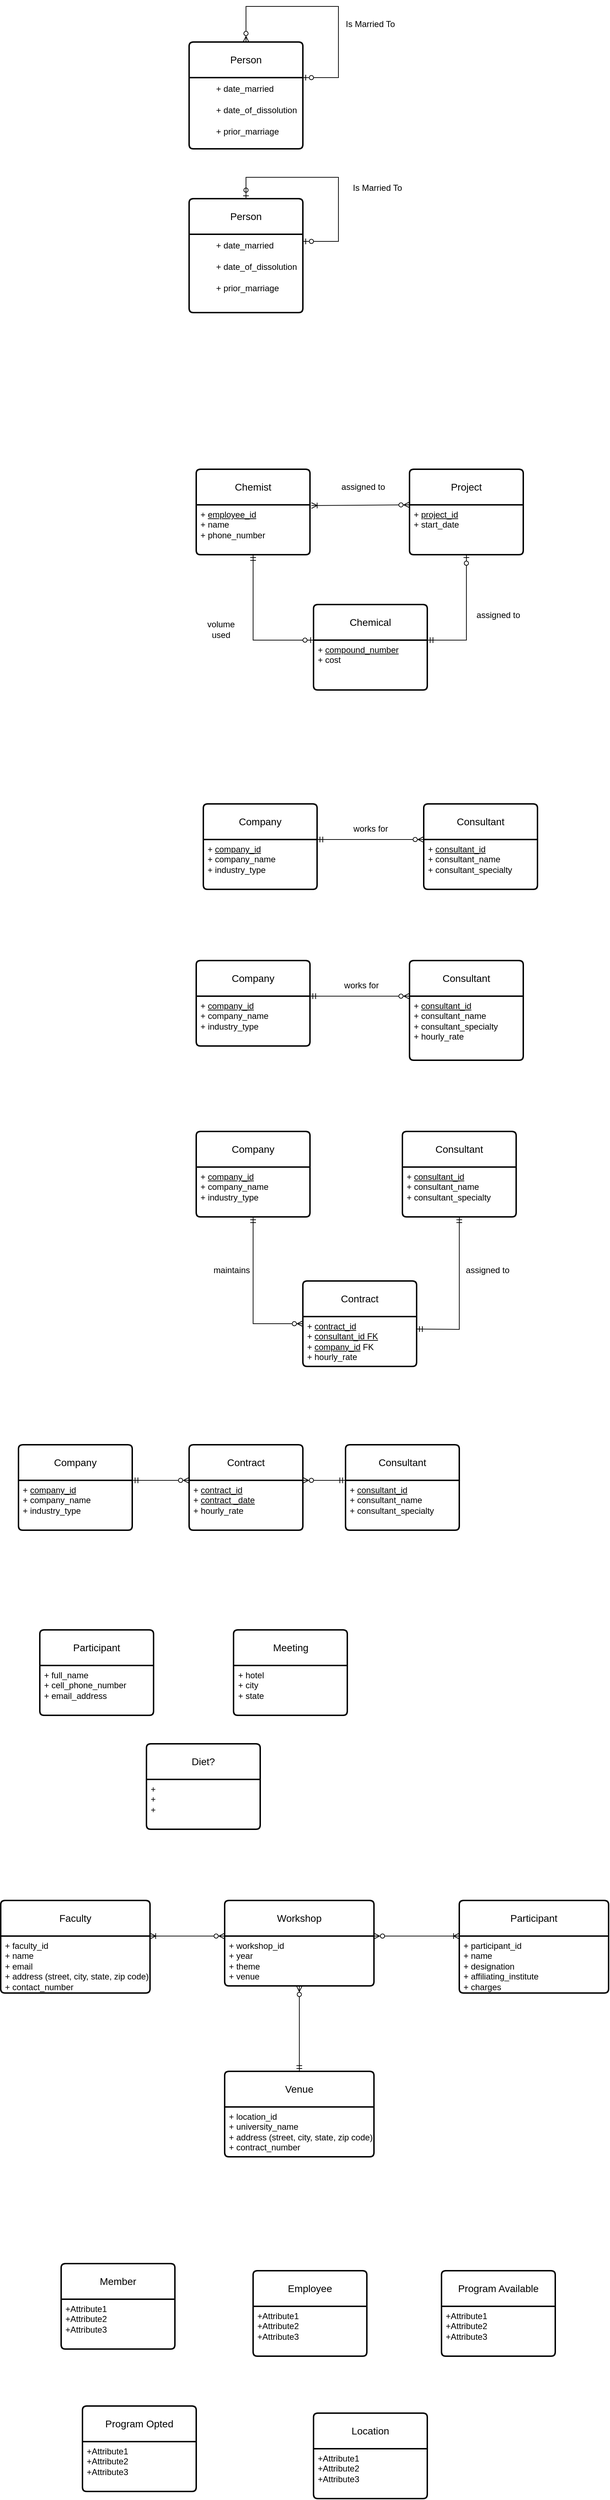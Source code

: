 <mxfile version="21.1.7" type="github">
  <diagram id="R2lEEEUBdFMjLlhIrx00" name="Page-1">
    <mxGraphModel dx="844" dy="796" grid="1" gridSize="10" guides="1" tooltips="1" connect="1" arrows="1" fold="1" page="1" pageScale="1" pageWidth="850" pageHeight="1100" math="0" shadow="0" extFonts="Permanent Marker^https://fonts.googleapis.com/css?family=Permanent+Marker">
      <root>
        <mxCell id="0" />
        <mxCell id="1" parent="0" />
        <mxCell id="Pq10RqFiLjkxQs9V1JVE-1" value="&lt;div&gt;Person&lt;/div&gt;" style="swimlane;childLayout=stackLayout;horizontal=1;startSize=50;horizontalStack=0;rounded=1;fontSize=14;fontStyle=0;strokeWidth=2;resizeParent=0;resizeLast=1;shadow=0;dashed=0;align=center;arcSize=4;whiteSpace=wrap;html=1;" vertex="1" parent="1">
          <mxGeometry x="310" y="90" width="160" height="150" as="geometry" />
        </mxCell>
        <mxCell id="Pq10RqFiLjkxQs9V1JVE-32" value="" style="shape=table;startSize=0;container=1;collapsible=1;childLayout=tableLayout;fixedRows=1;rowLines=0;fontStyle=0;align=center;resizeLast=1;strokeColor=none;fillColor=none;collapsible=0;whiteSpace=wrap;html=1;" vertex="1" parent="Pq10RqFiLjkxQs9V1JVE-1">
          <mxGeometry y="50" width="160" height="100" as="geometry" />
        </mxCell>
        <mxCell id="Pq10RqFiLjkxQs9V1JVE-33" value="" style="shape=tableRow;horizontal=0;startSize=0;swimlaneHead=0;swimlaneBody=0;fillColor=none;collapsible=0;dropTarget=0;points=[[0,0.5],[1,0.5]];portConstraint=eastwest;top=0;left=0;right=0;bottom=0;" vertex="1" parent="Pq10RqFiLjkxQs9V1JVE-32">
          <mxGeometry width="160" height="30" as="geometry" />
        </mxCell>
        <mxCell id="Pq10RqFiLjkxQs9V1JVE-34" value="" style="shape=partialRectangle;connectable=0;fillColor=none;top=0;left=0;bottom=0;right=0;editable=1;overflow=hidden;" vertex="1" parent="Pq10RqFiLjkxQs9V1JVE-33">
          <mxGeometry width="30" height="30" as="geometry">
            <mxRectangle width="30" height="30" as="alternateBounds" />
          </mxGeometry>
        </mxCell>
        <mxCell id="Pq10RqFiLjkxQs9V1JVE-35" value="+ date_married" style="shape=partialRectangle;connectable=0;fillColor=none;top=0;left=0;bottom=0;right=0;align=left;spacingLeft=6;overflow=hidden;" vertex="1" parent="Pq10RqFiLjkxQs9V1JVE-33">
          <mxGeometry x="30" width="130" height="30" as="geometry">
            <mxRectangle width="130" height="30" as="alternateBounds" />
          </mxGeometry>
        </mxCell>
        <mxCell id="Pq10RqFiLjkxQs9V1JVE-37" value="" style="shape=tableRow;horizontal=0;startSize=0;swimlaneHead=0;swimlaneBody=0;fillColor=none;collapsible=0;dropTarget=0;points=[[0,0.5],[1,0.5]];portConstraint=eastwest;top=0;left=0;right=0;bottom=0;" vertex="1" parent="Pq10RqFiLjkxQs9V1JVE-32">
          <mxGeometry y="30" width="160" height="30" as="geometry" />
        </mxCell>
        <mxCell id="Pq10RqFiLjkxQs9V1JVE-38" value="" style="shape=partialRectangle;connectable=0;fillColor=none;top=0;left=0;bottom=0;right=0;editable=1;overflow=hidden;" vertex="1" parent="Pq10RqFiLjkxQs9V1JVE-37">
          <mxGeometry width="30" height="30" as="geometry">
            <mxRectangle width="30" height="30" as="alternateBounds" />
          </mxGeometry>
        </mxCell>
        <mxCell id="Pq10RqFiLjkxQs9V1JVE-39" value="+ date_of_dissolution" style="shape=partialRectangle;connectable=0;fillColor=none;top=0;left=0;bottom=0;right=0;align=left;spacingLeft=6;overflow=hidden;" vertex="1" parent="Pq10RqFiLjkxQs9V1JVE-37">
          <mxGeometry x="30" width="130" height="30" as="geometry">
            <mxRectangle width="130" height="30" as="alternateBounds" />
          </mxGeometry>
        </mxCell>
        <mxCell id="Pq10RqFiLjkxQs9V1JVE-56" value="" style="shape=tableRow;horizontal=0;startSize=0;swimlaneHead=0;swimlaneBody=0;fillColor=none;collapsible=0;dropTarget=0;points=[[0,0.5],[1,0.5]];portConstraint=eastwest;top=0;left=0;right=0;bottom=0;" vertex="1" parent="Pq10RqFiLjkxQs9V1JVE-32">
          <mxGeometry y="60" width="160" height="30" as="geometry" />
        </mxCell>
        <mxCell id="Pq10RqFiLjkxQs9V1JVE-57" value="" style="shape=partialRectangle;connectable=0;fillColor=none;top=0;left=0;bottom=0;right=0;editable=1;overflow=hidden;" vertex="1" parent="Pq10RqFiLjkxQs9V1JVE-56">
          <mxGeometry width="30" height="30" as="geometry">
            <mxRectangle width="30" height="30" as="alternateBounds" />
          </mxGeometry>
        </mxCell>
        <mxCell id="Pq10RqFiLjkxQs9V1JVE-58" value="+ prior_marriage" style="shape=partialRectangle;connectable=0;fillColor=none;top=0;left=0;bottom=0;right=0;align=left;spacingLeft=6;overflow=hidden;" vertex="1" parent="Pq10RqFiLjkxQs9V1JVE-56">
          <mxGeometry x="30" width="130" height="30" as="geometry">
            <mxRectangle width="130" height="30" as="alternateBounds" />
          </mxGeometry>
        </mxCell>
        <mxCell id="Pq10RqFiLjkxQs9V1JVE-6" value="Is Married To" style="text;html=1;strokeColor=none;fillColor=none;align=center;verticalAlign=middle;whiteSpace=wrap;rounded=0;" vertex="1" parent="1">
          <mxGeometry x="520" y="50" width="90" height="30" as="geometry" />
        </mxCell>
        <mxCell id="Pq10RqFiLjkxQs9V1JVE-15" value="" style="fontSize=12;html=1;endArrow=ERzeroToMany;startArrow=ERzeroToOne;rounded=0;entryX=0.5;entryY=0;entryDx=0;entryDy=0;" edge="1" parent="1" target="Pq10RqFiLjkxQs9V1JVE-1">
          <mxGeometry width="100" height="100" relative="1" as="geometry">
            <mxPoint x="470" y="140" as="sourcePoint" />
            <mxPoint x="570" y="40" as="targetPoint" />
            <Array as="points">
              <mxPoint x="520" y="140" />
              <mxPoint x="520" y="40" />
              <mxPoint x="390" y="40" />
            </Array>
          </mxGeometry>
        </mxCell>
        <mxCell id="Pq10RqFiLjkxQs9V1JVE-23" value="Is Married To" style="text;html=1;strokeColor=none;fillColor=none;align=center;verticalAlign=middle;whiteSpace=wrap;rounded=0;" vertex="1" parent="1">
          <mxGeometry x="530" y="280" width="90" height="30" as="geometry" />
        </mxCell>
        <mxCell id="Pq10RqFiLjkxQs9V1JVE-40" value="&lt;div&gt;Person&lt;/div&gt;" style="swimlane;childLayout=stackLayout;horizontal=1;startSize=50;horizontalStack=0;rounded=1;fontSize=14;fontStyle=0;strokeWidth=2;resizeParent=0;resizeLast=1;shadow=0;dashed=0;align=center;arcSize=4;whiteSpace=wrap;html=1;" vertex="1" parent="1">
          <mxGeometry x="310" y="310" width="160" height="160" as="geometry" />
        </mxCell>
        <mxCell id="Pq10RqFiLjkxQs9V1JVE-41" value="" style="shape=table;startSize=0;container=1;collapsible=1;childLayout=tableLayout;fixedRows=1;rowLines=0;fontStyle=0;align=center;resizeLast=1;strokeColor=none;fillColor=none;collapsible=0;whiteSpace=wrap;html=1;" vertex="1" parent="Pq10RqFiLjkxQs9V1JVE-40">
          <mxGeometry y="50" width="160" height="110" as="geometry" />
        </mxCell>
        <mxCell id="Pq10RqFiLjkxQs9V1JVE-42" value="" style="shape=tableRow;horizontal=0;startSize=0;swimlaneHead=0;swimlaneBody=0;fillColor=none;collapsible=0;dropTarget=0;points=[[0,0.5],[1,0.5]];portConstraint=eastwest;top=0;left=0;right=0;bottom=0;" vertex="1" parent="Pq10RqFiLjkxQs9V1JVE-41">
          <mxGeometry width="160" height="30" as="geometry" />
        </mxCell>
        <mxCell id="Pq10RqFiLjkxQs9V1JVE-43" value="" style="shape=partialRectangle;connectable=0;fillColor=none;top=0;left=0;bottom=0;right=0;editable=1;overflow=hidden;" vertex="1" parent="Pq10RqFiLjkxQs9V1JVE-42">
          <mxGeometry width="30" height="30" as="geometry">
            <mxRectangle width="30" height="30" as="alternateBounds" />
          </mxGeometry>
        </mxCell>
        <mxCell id="Pq10RqFiLjkxQs9V1JVE-44" value="+ date_married" style="shape=partialRectangle;connectable=0;fillColor=none;top=0;left=0;bottom=0;right=0;align=left;spacingLeft=6;overflow=hidden;" vertex="1" parent="Pq10RqFiLjkxQs9V1JVE-42">
          <mxGeometry x="30" width="130" height="30" as="geometry">
            <mxRectangle width="130" height="30" as="alternateBounds" />
          </mxGeometry>
        </mxCell>
        <mxCell id="Pq10RqFiLjkxQs9V1JVE-45" value="" style="shape=tableRow;horizontal=0;startSize=0;swimlaneHead=0;swimlaneBody=0;fillColor=none;collapsible=0;dropTarget=0;points=[[0,0.5],[1,0.5]];portConstraint=eastwest;top=0;left=0;right=0;bottom=0;" vertex="1" parent="Pq10RqFiLjkxQs9V1JVE-41">
          <mxGeometry y="30" width="160" height="30" as="geometry" />
        </mxCell>
        <mxCell id="Pq10RqFiLjkxQs9V1JVE-46" value="" style="shape=partialRectangle;connectable=0;fillColor=none;top=0;left=0;bottom=0;right=0;editable=1;overflow=hidden;" vertex="1" parent="Pq10RqFiLjkxQs9V1JVE-45">
          <mxGeometry width="30" height="30" as="geometry">
            <mxRectangle width="30" height="30" as="alternateBounds" />
          </mxGeometry>
        </mxCell>
        <mxCell id="Pq10RqFiLjkxQs9V1JVE-47" value="+ date_of_dissolution" style="shape=partialRectangle;connectable=0;fillColor=none;top=0;left=0;bottom=0;right=0;align=left;spacingLeft=6;overflow=hidden;" vertex="1" parent="Pq10RqFiLjkxQs9V1JVE-45">
          <mxGeometry x="30" width="130" height="30" as="geometry">
            <mxRectangle width="130" height="30" as="alternateBounds" />
          </mxGeometry>
        </mxCell>
        <mxCell id="Pq10RqFiLjkxQs9V1JVE-52" value="" style="shape=tableRow;horizontal=0;startSize=0;swimlaneHead=0;swimlaneBody=0;fillColor=none;collapsible=0;dropTarget=0;points=[[0,0.5],[1,0.5]];portConstraint=eastwest;top=0;left=0;right=0;bottom=0;" vertex="1" parent="Pq10RqFiLjkxQs9V1JVE-41">
          <mxGeometry y="60" width="160" height="30" as="geometry" />
        </mxCell>
        <mxCell id="Pq10RqFiLjkxQs9V1JVE-53" value="" style="shape=partialRectangle;connectable=0;fillColor=none;top=0;left=0;bottom=0;right=0;editable=1;overflow=hidden;" vertex="1" parent="Pq10RqFiLjkxQs9V1JVE-52">
          <mxGeometry width="30" height="30" as="geometry">
            <mxRectangle width="30" height="30" as="alternateBounds" />
          </mxGeometry>
        </mxCell>
        <mxCell id="Pq10RqFiLjkxQs9V1JVE-54" value="+ prior_marriage" style="shape=partialRectangle;connectable=0;fillColor=none;top=0;left=0;bottom=0;right=0;align=left;spacingLeft=6;overflow=hidden;" vertex="1" parent="Pq10RqFiLjkxQs9V1JVE-52">
          <mxGeometry x="30" width="130" height="30" as="geometry">
            <mxRectangle width="130" height="30" as="alternateBounds" />
          </mxGeometry>
        </mxCell>
        <mxCell id="Pq10RqFiLjkxQs9V1JVE-48" value="" style="fontSize=12;html=1;endArrow=ERzeroToOne;endFill=1;rounded=0;entryX=0.5;entryY=0;entryDx=0;entryDy=0;" edge="1" parent="1" target="Pq10RqFiLjkxQs9V1JVE-40">
          <mxGeometry width="100" height="100" relative="1" as="geometry">
            <mxPoint x="470" y="370" as="sourcePoint" />
            <mxPoint x="570" y="270" as="targetPoint" />
            <Array as="points">
              <mxPoint x="520" y="370" />
              <mxPoint x="520" y="280" />
              <mxPoint x="390" y="280" />
            </Array>
          </mxGeometry>
        </mxCell>
        <mxCell id="Pq10RqFiLjkxQs9V1JVE-49" value="" style="fontSize=12;html=1;endArrow=ERzeroToOne;endFill=1;rounded=0;exitX=0.5;exitY=0;exitDx=0;exitDy=0;" edge="1" parent="1" source="Pq10RqFiLjkxQs9V1JVE-40">
          <mxGeometry width="100" height="100" relative="1" as="geometry">
            <mxPoint x="510" y="450" as="sourcePoint" />
            <mxPoint x="470" y="370" as="targetPoint" />
            <Array as="points">
              <mxPoint x="390" y="280" />
              <mxPoint x="520" y="280" />
              <mxPoint x="520" y="370" />
            </Array>
          </mxGeometry>
        </mxCell>
        <mxCell id="Pq10RqFiLjkxQs9V1JVE-59" value="Chemist" style="swimlane;childLayout=stackLayout;horizontal=1;startSize=50;horizontalStack=0;rounded=1;fontSize=14;fontStyle=0;strokeWidth=2;resizeParent=0;resizeLast=1;shadow=0;dashed=0;align=center;arcSize=4;whiteSpace=wrap;html=1;" vertex="1" parent="1">
          <mxGeometry x="320" y="690" width="160" height="120" as="geometry" />
        </mxCell>
        <mxCell id="Pq10RqFiLjkxQs9V1JVE-60" value="+ &lt;u&gt;employee_id&lt;/u&gt;&lt;br&gt;+ name&lt;br&gt;+ phone_number" style="align=left;strokeColor=none;fillColor=none;spacingLeft=4;fontSize=12;verticalAlign=top;resizable=0;rotatable=0;part=1;html=1;" vertex="1" parent="Pq10RqFiLjkxQs9V1JVE-59">
          <mxGeometry y="50" width="160" height="70" as="geometry" />
        </mxCell>
        <mxCell id="Pq10RqFiLjkxQs9V1JVE-61" value="Project" style="swimlane;childLayout=stackLayout;horizontal=1;startSize=50;horizontalStack=0;rounded=1;fontSize=14;fontStyle=0;strokeWidth=2;resizeParent=0;resizeLast=1;shadow=0;dashed=0;align=center;arcSize=4;whiteSpace=wrap;html=1;" vertex="1" parent="1">
          <mxGeometry x="620" y="690" width="160" height="120" as="geometry" />
        </mxCell>
        <mxCell id="Pq10RqFiLjkxQs9V1JVE-62" value="+ &lt;u&gt;project_id&lt;/u&gt;&lt;br&gt;+ start_date" style="align=left;strokeColor=none;fillColor=none;spacingLeft=4;fontSize=12;verticalAlign=top;resizable=0;rotatable=0;part=1;html=1;" vertex="1" parent="Pq10RqFiLjkxQs9V1JVE-61">
          <mxGeometry y="50" width="160" height="70" as="geometry" />
        </mxCell>
        <mxCell id="Pq10RqFiLjkxQs9V1JVE-63" value="Chemical" style="swimlane;childLayout=stackLayout;horizontal=1;startSize=50;horizontalStack=0;rounded=1;fontSize=14;fontStyle=0;strokeWidth=2;resizeParent=0;resizeLast=1;shadow=0;dashed=0;align=center;arcSize=4;whiteSpace=wrap;html=1;" vertex="1" parent="1">
          <mxGeometry x="485" y="880" width="160" height="120" as="geometry" />
        </mxCell>
        <mxCell id="Pq10RqFiLjkxQs9V1JVE-64" value="+ &lt;u&gt;compound_number&lt;/u&gt;&lt;br&gt;+ cost" style="align=left;strokeColor=none;fillColor=none;spacingLeft=4;fontSize=12;verticalAlign=top;resizable=0;rotatable=0;part=1;html=1;" vertex="1" parent="Pq10RqFiLjkxQs9V1JVE-63">
          <mxGeometry y="50" width="160" height="70" as="geometry" />
        </mxCell>
        <mxCell id="Pq10RqFiLjkxQs9V1JVE-65" value="" style="fontSize=12;html=1;endArrow=ERoneToMany;startArrow=ERzeroToMany;rounded=0;entryX=1.013;entryY=0.425;entryDx=0;entryDy=0;entryPerimeter=0;exitX=0;exitY=0;exitDx=0;exitDy=0;" edge="1" parent="1" source="Pq10RqFiLjkxQs9V1JVE-62" target="Pq10RqFiLjkxQs9V1JVE-59">
          <mxGeometry width="100" height="100" relative="1" as="geometry">
            <mxPoint x="520" y="850" as="sourcePoint" />
            <mxPoint x="620" y="750" as="targetPoint" />
          </mxGeometry>
        </mxCell>
        <mxCell id="Pq10RqFiLjkxQs9V1JVE-66" value="assigned to" style="text;html=1;strokeColor=none;fillColor=none;align=center;verticalAlign=middle;whiteSpace=wrap;rounded=0;" vertex="1" parent="1">
          <mxGeometry x="520" y="700" width="70" height="30" as="geometry" />
        </mxCell>
        <mxCell id="Pq10RqFiLjkxQs9V1JVE-69" value="" style="fontSize=12;html=1;endArrow=ERzeroToOne;startArrow=ERmandOne;rounded=0;entryX=0.5;entryY=1;entryDx=0;entryDy=0;" edge="1" parent="1" target="Pq10RqFiLjkxQs9V1JVE-62">
          <mxGeometry width="100" height="100" relative="1" as="geometry">
            <mxPoint x="645" y="930" as="sourcePoint" />
            <mxPoint x="720" y="840" as="targetPoint" />
            <Array as="points">
              <mxPoint x="700" y="930" />
            </Array>
          </mxGeometry>
        </mxCell>
        <mxCell id="Pq10RqFiLjkxQs9V1JVE-70" value="assigned to" style="text;html=1;strokeColor=none;fillColor=none;align=center;verticalAlign=middle;whiteSpace=wrap;rounded=0;" vertex="1" parent="1">
          <mxGeometry x="710" y="880" width="70" height="30" as="geometry" />
        </mxCell>
        <mxCell id="Pq10RqFiLjkxQs9V1JVE-71" value="" style="fontSize=12;html=1;endArrow=ERzeroToOne;startArrow=ERmandOne;rounded=0;entryX=0;entryY=0;entryDx=0;entryDy=0;exitX=0.5;exitY=1;exitDx=0;exitDy=0;" edge="1" parent="1" source="Pq10RqFiLjkxQs9V1JVE-60" target="Pq10RqFiLjkxQs9V1JVE-64">
          <mxGeometry width="100" height="100" relative="1" as="geometry">
            <mxPoint x="340" y="970" as="sourcePoint" />
            <mxPoint x="440" y="870" as="targetPoint" />
            <Array as="points">
              <mxPoint x="400" y="930" />
            </Array>
          </mxGeometry>
        </mxCell>
        <mxCell id="Pq10RqFiLjkxQs9V1JVE-72" value="volume used" style="text;html=1;strokeColor=none;fillColor=none;align=center;verticalAlign=middle;whiteSpace=wrap;rounded=0;" vertex="1" parent="1">
          <mxGeometry x="320" y="900" width="70" height="30" as="geometry" />
        </mxCell>
        <mxCell id="Pq10RqFiLjkxQs9V1JVE-73" value="Company" style="swimlane;childLayout=stackLayout;horizontal=1;startSize=50;horizontalStack=0;rounded=1;fontSize=14;fontStyle=0;strokeWidth=2;resizeParent=0;resizeLast=1;shadow=0;dashed=0;align=center;arcSize=4;whiteSpace=wrap;html=1;" vertex="1" parent="1">
          <mxGeometry x="330" y="1160" width="160" height="120" as="geometry" />
        </mxCell>
        <mxCell id="Pq10RqFiLjkxQs9V1JVE-74" value="+ &lt;u&gt;company_id&lt;/u&gt;&lt;br&gt;+ company_name&lt;br&gt;+ industry_type" style="align=left;strokeColor=none;fillColor=none;spacingLeft=4;fontSize=12;verticalAlign=top;resizable=0;rotatable=0;part=1;html=1;" vertex="1" parent="Pq10RqFiLjkxQs9V1JVE-73">
          <mxGeometry y="50" width="160" height="70" as="geometry" />
        </mxCell>
        <mxCell id="Pq10RqFiLjkxQs9V1JVE-75" value="Consultant" style="swimlane;childLayout=stackLayout;horizontal=1;startSize=50;horizontalStack=0;rounded=1;fontSize=14;fontStyle=0;strokeWidth=2;resizeParent=0;resizeLast=1;shadow=0;dashed=0;align=center;arcSize=4;whiteSpace=wrap;html=1;" vertex="1" parent="1">
          <mxGeometry x="640" y="1160" width="160" height="120" as="geometry" />
        </mxCell>
        <mxCell id="Pq10RqFiLjkxQs9V1JVE-76" value="+ &lt;u&gt;consultant_id&lt;/u&gt;&lt;br&gt;+ consultant_name&lt;br&gt;+ consultant_specialty" style="align=left;strokeColor=none;fillColor=none;spacingLeft=4;fontSize=12;verticalAlign=top;resizable=0;rotatable=0;part=1;html=1;" vertex="1" parent="Pq10RqFiLjkxQs9V1JVE-75">
          <mxGeometry y="50" width="160" height="70" as="geometry" />
        </mxCell>
        <mxCell id="Pq10RqFiLjkxQs9V1JVE-77" value="works for" style="text;html=1;strokeColor=none;fillColor=none;align=center;verticalAlign=middle;whiteSpace=wrap;rounded=0;" vertex="1" parent="1">
          <mxGeometry x="532.5" y="1180" width="65" height="30" as="geometry" />
        </mxCell>
        <mxCell id="Pq10RqFiLjkxQs9V1JVE-80" value="Company" style="swimlane;childLayout=stackLayout;horizontal=1;startSize=50;horizontalStack=0;rounded=1;fontSize=14;fontStyle=0;strokeWidth=2;resizeParent=0;resizeLast=1;shadow=0;dashed=0;align=center;arcSize=4;whiteSpace=wrap;html=1;" vertex="1" parent="1">
          <mxGeometry x="320" y="1380" width="160" height="120" as="geometry" />
        </mxCell>
        <mxCell id="Pq10RqFiLjkxQs9V1JVE-81" value="+ &lt;u&gt;company_id&lt;/u&gt;&lt;br&gt;+ company_name&lt;br&gt;+ industry_type" style="align=left;strokeColor=none;fillColor=none;spacingLeft=4;fontSize=12;verticalAlign=top;resizable=0;rotatable=0;part=1;html=1;" vertex="1" parent="Pq10RqFiLjkxQs9V1JVE-80">
          <mxGeometry y="50" width="160" height="70" as="geometry" />
        </mxCell>
        <mxCell id="Pq10RqFiLjkxQs9V1JVE-82" value="Consultant" style="swimlane;childLayout=stackLayout;horizontal=1;startSize=50;horizontalStack=0;rounded=1;fontSize=14;fontStyle=0;strokeWidth=2;resizeParent=0;resizeLast=1;shadow=0;dashed=0;align=center;arcSize=4;whiteSpace=wrap;html=1;" vertex="1" parent="1">
          <mxGeometry x="620" y="1380" width="160" height="140" as="geometry" />
        </mxCell>
        <mxCell id="Pq10RqFiLjkxQs9V1JVE-83" value="+ &lt;u&gt;consultant_id&lt;/u&gt;&lt;br&gt;+ consultant_name&lt;br&gt;&lt;div&gt;+ consultant_specialty&lt;/div&gt;&lt;div&gt;+ hourly_rate&lt;br&gt;&lt;/div&gt;" style="align=left;strokeColor=none;fillColor=none;spacingLeft=4;fontSize=12;verticalAlign=top;resizable=0;rotatable=0;part=1;html=1;" vertex="1" parent="Pq10RqFiLjkxQs9V1JVE-82">
          <mxGeometry y="50" width="160" height="90" as="geometry" />
        </mxCell>
        <mxCell id="Pq10RqFiLjkxQs9V1JVE-103" value="" style="shape=table;startSize=0;container=1;collapsible=1;childLayout=tableLayout;fixedRows=1;rowLines=0;fontStyle=0;align=center;resizeLast=1;strokeColor=none;fillColor=none;collapsible=0;whiteSpace=wrap;html=1;" vertex="1" parent="Pq10RqFiLjkxQs9V1JVE-82">
          <mxGeometry y="140" width="160" as="geometry" />
        </mxCell>
        <mxCell id="Pq10RqFiLjkxQs9V1JVE-104" value="" style="shape=tableRow;horizontal=0;startSize=0;swimlaneHead=0;swimlaneBody=0;fillColor=none;collapsible=0;dropTarget=0;points=[[0,0.5],[1,0.5]];portConstraint=eastwest;top=0;left=0;right=0;bottom=0;" vertex="1" visible="0" parent="Pq10RqFiLjkxQs9V1JVE-103">
          <mxGeometry width="180" height="30" as="geometry" />
        </mxCell>
        <mxCell id="Pq10RqFiLjkxQs9V1JVE-105" value="" style="shape=partialRectangle;connectable=0;fillColor=none;top=0;left=0;bottom=0;right=0;editable=1;overflow=hidden;" vertex="1" parent="Pq10RqFiLjkxQs9V1JVE-104">
          <mxGeometry width="30" height="30" as="geometry">
            <mxRectangle width="30" height="30" as="alternateBounds" />
          </mxGeometry>
        </mxCell>
        <mxCell id="Pq10RqFiLjkxQs9V1JVE-106" value="Row" style="shape=partialRectangle;connectable=0;fillColor=none;top=0;left=0;bottom=0;right=0;align=left;spacingLeft=6;overflow=hidden;" vertex="1" parent="Pq10RqFiLjkxQs9V1JVE-104">
          <mxGeometry x="30" width="150" height="30" as="geometry">
            <mxRectangle width="150" height="30" as="alternateBounds" />
          </mxGeometry>
        </mxCell>
        <mxCell id="Pq10RqFiLjkxQs9V1JVE-85" value="works for" style="text;html=1;strokeColor=none;fillColor=none;align=center;verticalAlign=middle;whiteSpace=wrap;rounded=0;" vertex="1" parent="1">
          <mxGeometry x="520" y="1400" width="65" height="30" as="geometry" />
        </mxCell>
        <mxCell id="Pq10RqFiLjkxQs9V1JVE-89" value="Company" style="swimlane;childLayout=stackLayout;horizontal=1;startSize=50;horizontalStack=0;rounded=1;fontSize=14;fontStyle=0;strokeWidth=2;resizeParent=0;resizeLast=1;shadow=0;dashed=0;align=center;arcSize=4;whiteSpace=wrap;html=1;" vertex="1" parent="1">
          <mxGeometry x="320" y="1620" width="160" height="120" as="geometry" />
        </mxCell>
        <mxCell id="Pq10RqFiLjkxQs9V1JVE-90" value="+ &lt;u&gt;company_id&lt;/u&gt;&lt;br&gt;+ company_name&lt;br&gt;+ industry_type" style="align=left;strokeColor=none;fillColor=none;spacingLeft=4;fontSize=12;verticalAlign=top;resizable=0;rotatable=0;part=1;html=1;" vertex="1" parent="Pq10RqFiLjkxQs9V1JVE-89">
          <mxGeometry y="50" width="160" height="70" as="geometry" />
        </mxCell>
        <mxCell id="Pq10RqFiLjkxQs9V1JVE-93" value="Consultant" style="swimlane;childLayout=stackLayout;horizontal=1;startSize=50;horizontalStack=0;rounded=1;fontSize=14;fontStyle=0;strokeWidth=2;resizeParent=0;resizeLast=1;shadow=0;dashed=0;align=center;arcSize=4;whiteSpace=wrap;html=1;" vertex="1" parent="1">
          <mxGeometry x="610" y="1620" width="160" height="120" as="geometry" />
        </mxCell>
        <mxCell id="Pq10RqFiLjkxQs9V1JVE-94" value="+ &lt;u&gt;consultant_id&lt;/u&gt;&lt;br&gt;+ consultant_name&lt;br&gt;+ consultant_specialty" style="align=left;strokeColor=none;fillColor=none;spacingLeft=4;fontSize=12;verticalAlign=top;resizable=0;rotatable=0;part=1;html=1;" vertex="1" parent="Pq10RqFiLjkxQs9V1JVE-93">
          <mxGeometry y="50" width="160" height="70" as="geometry" />
        </mxCell>
        <mxCell id="Pq10RqFiLjkxQs9V1JVE-97" value="Contract" style="swimlane;childLayout=stackLayout;horizontal=1;startSize=50;horizontalStack=0;rounded=1;fontSize=14;fontStyle=0;strokeWidth=2;resizeParent=0;resizeLast=1;shadow=0;dashed=0;align=center;arcSize=4;whiteSpace=wrap;html=1;" vertex="1" parent="1">
          <mxGeometry x="470" y="1830" width="160" height="120" as="geometry" />
        </mxCell>
        <mxCell id="Pq10RqFiLjkxQs9V1JVE-98" value="+ &lt;u&gt;contract_id&lt;/u&gt;&lt;br&gt;+ &lt;u&gt;consultant_id FK&lt;/u&gt;&lt;br&gt;&lt;div&gt;+ &lt;u&gt;company_id&lt;/u&gt; FK&lt;br&gt;&lt;/div&gt;&lt;div&gt;+ hourly_rate&lt;br&gt;&lt;/div&gt;" style="align=left;strokeColor=none;fillColor=none;spacingLeft=4;fontSize=12;verticalAlign=top;resizable=0;rotatable=0;part=1;html=1;" vertex="1" parent="Pq10RqFiLjkxQs9V1JVE-97">
          <mxGeometry y="50" width="160" height="70" as="geometry" />
        </mxCell>
        <mxCell id="Pq10RqFiLjkxQs9V1JVE-112" value="" style="fontSize=12;html=1;endArrow=ERzeroToMany;startArrow=ERmandOne;rounded=0;exitX=1;exitY=0;exitDx=0;exitDy=0;" edge="1" parent="1" source="Pq10RqFiLjkxQs9V1JVE-74">
          <mxGeometry width="100" height="100" relative="1" as="geometry">
            <mxPoint x="520" y="1360" as="sourcePoint" />
            <mxPoint x="640" y="1210" as="targetPoint" />
          </mxGeometry>
        </mxCell>
        <mxCell id="Pq10RqFiLjkxQs9V1JVE-113" value="" style="fontSize=12;html=1;endArrow=ERzeroToMany;startArrow=ERmandOne;rounded=0;exitX=1;exitY=0;exitDx=0;exitDy=0;entryX=0;entryY=0;entryDx=0;entryDy=0;" edge="1" parent="1" source="Pq10RqFiLjkxQs9V1JVE-81" target="Pq10RqFiLjkxQs9V1JVE-83">
          <mxGeometry width="100" height="100" relative="1" as="geometry">
            <mxPoint x="470" y="1530" as="sourcePoint" />
            <mxPoint x="620" y="1530" as="targetPoint" />
          </mxGeometry>
        </mxCell>
        <mxCell id="Pq10RqFiLjkxQs9V1JVE-114" value="" style="fontSize=12;html=1;endArrow=ERzeroToMany;startArrow=ERmandOne;rounded=0;entryX=0;entryY=0.5;entryDx=0;entryDy=0;exitX=0.5;exitY=1;exitDx=0;exitDy=0;" edge="1" parent="1" source="Pq10RqFiLjkxQs9V1JVE-90" target="Pq10RqFiLjkxQs9V1JVE-97">
          <mxGeometry width="100" height="100" relative="1" as="geometry">
            <mxPoint x="320" y="1930" as="sourcePoint" />
            <mxPoint x="420" y="1830" as="targetPoint" />
            <Array as="points">
              <mxPoint x="400" y="1890" />
            </Array>
          </mxGeometry>
        </mxCell>
        <mxCell id="Pq10RqFiLjkxQs9V1JVE-115" value="" style="fontSize=12;html=1;endArrow=ERmandOne;startArrow=ERmandOne;rounded=0;exitX=1;exitY=0.25;exitDx=0;exitDy=0;entryX=0.5;entryY=1;entryDx=0;entryDy=0;" edge="1" parent="1" source="Pq10RqFiLjkxQs9V1JVE-98" target="Pq10RqFiLjkxQs9V1JVE-94">
          <mxGeometry width="100" height="100" relative="1" as="geometry">
            <mxPoint x="660" y="1920" as="sourcePoint" />
            <mxPoint x="760" y="1820" as="targetPoint" />
            <Array as="points">
              <mxPoint x="690" y="1898" />
            </Array>
          </mxGeometry>
        </mxCell>
        <mxCell id="Pq10RqFiLjkxQs9V1JVE-117" value="assigned to" style="text;html=1;strokeColor=none;fillColor=none;align=center;verticalAlign=middle;whiteSpace=wrap;rounded=0;" vertex="1" parent="1">
          <mxGeometry x="690" y="1800" width="80" height="30" as="geometry" />
        </mxCell>
        <mxCell id="Pq10RqFiLjkxQs9V1JVE-118" value="maintains" style="text;html=1;strokeColor=none;fillColor=none;align=center;verticalAlign=middle;whiteSpace=wrap;rounded=0;" vertex="1" parent="1">
          <mxGeometry x="340" y="1800" width="60" height="30" as="geometry" />
        </mxCell>
        <mxCell id="Pq10RqFiLjkxQs9V1JVE-119" value="Company" style="swimlane;childLayout=stackLayout;horizontal=1;startSize=50;horizontalStack=0;rounded=1;fontSize=14;fontStyle=0;strokeWidth=2;resizeParent=0;resizeLast=1;shadow=0;dashed=0;align=center;arcSize=4;whiteSpace=wrap;html=1;" vertex="1" parent="1">
          <mxGeometry x="70" y="2060" width="160" height="120" as="geometry" />
        </mxCell>
        <mxCell id="Pq10RqFiLjkxQs9V1JVE-120" value="+ &lt;u&gt;company_id&lt;/u&gt;&lt;br&gt;+ company_name&lt;br&gt;+ industry_type" style="align=left;strokeColor=none;fillColor=none;spacingLeft=4;fontSize=12;verticalAlign=top;resizable=0;rotatable=0;part=1;html=1;" vertex="1" parent="Pq10RqFiLjkxQs9V1JVE-119">
          <mxGeometry y="50" width="160" height="70" as="geometry" />
        </mxCell>
        <mxCell id="Pq10RqFiLjkxQs9V1JVE-121" value="Contract" style="swimlane;childLayout=stackLayout;horizontal=1;startSize=50;horizontalStack=0;rounded=1;fontSize=14;fontStyle=0;strokeWidth=2;resizeParent=0;resizeLast=1;shadow=0;dashed=0;align=center;arcSize=4;whiteSpace=wrap;html=1;" vertex="1" parent="1">
          <mxGeometry x="310" y="2060" width="160" height="120" as="geometry" />
        </mxCell>
        <mxCell id="Pq10RqFiLjkxQs9V1JVE-122" value="+ &lt;u&gt;contract_id&lt;/u&gt;&lt;br&gt;+ &lt;u&gt;contract _date&lt;/u&gt;&lt;br&gt;&lt;div&gt;+ hourly_rate&lt;br&gt;&lt;/div&gt;" style="align=left;strokeColor=none;fillColor=none;spacingLeft=4;fontSize=12;verticalAlign=top;resizable=0;rotatable=0;part=1;html=1;" vertex="1" parent="Pq10RqFiLjkxQs9V1JVE-121">
          <mxGeometry y="50" width="160" height="70" as="geometry" />
        </mxCell>
        <mxCell id="Pq10RqFiLjkxQs9V1JVE-125" value="Consultant" style="swimlane;childLayout=stackLayout;horizontal=1;startSize=50;horizontalStack=0;rounded=1;fontSize=14;fontStyle=0;strokeWidth=2;resizeParent=0;resizeLast=1;shadow=0;dashed=0;align=center;arcSize=4;whiteSpace=wrap;html=1;" vertex="1" parent="1">
          <mxGeometry x="530" y="2060" width="160" height="120" as="geometry" />
        </mxCell>
        <mxCell id="Pq10RqFiLjkxQs9V1JVE-126" value="+ &lt;u&gt;consultant_id&lt;/u&gt;&lt;br&gt;+ consultant_name&lt;br&gt;+ consultant_specialty" style="align=left;strokeColor=none;fillColor=none;spacingLeft=4;fontSize=12;verticalAlign=top;resizable=0;rotatable=0;part=1;html=1;" vertex="1" parent="Pq10RqFiLjkxQs9V1JVE-125">
          <mxGeometry y="50" width="160" height="70" as="geometry" />
        </mxCell>
        <mxCell id="Pq10RqFiLjkxQs9V1JVE-128" value="" style="fontSize=12;html=1;endArrow=ERzeroToMany;startArrow=ERmandOne;rounded=0;exitX=1;exitY=0;exitDx=0;exitDy=0;entryX=0;entryY=0;entryDx=0;entryDy=0;" edge="1" parent="1" source="Pq10RqFiLjkxQs9V1JVE-120" target="Pq10RqFiLjkxQs9V1JVE-122">
          <mxGeometry width="100" height="100" relative="1" as="geometry">
            <mxPoint x="230" y="2080" as="sourcePoint" />
            <mxPoint x="330" y="1980" as="targetPoint" />
          </mxGeometry>
        </mxCell>
        <mxCell id="Pq10RqFiLjkxQs9V1JVE-129" value="" style="fontSize=12;html=1;endArrow=ERzeroToMany;startArrow=ERmandOne;rounded=0;entryX=1;entryY=0;entryDx=0;entryDy=0;exitX=0;exitY=0;exitDx=0;exitDy=0;" edge="1" parent="1" source="Pq10RqFiLjkxQs9V1JVE-126" target="Pq10RqFiLjkxQs9V1JVE-122">
          <mxGeometry width="100" height="100" relative="1" as="geometry">
            <mxPoint x="420" y="2110" as="sourcePoint" />
            <mxPoint x="520" y="2010" as="targetPoint" />
          </mxGeometry>
        </mxCell>
        <mxCell id="Pq10RqFiLjkxQs9V1JVE-130" value="Participant" style="swimlane;childLayout=stackLayout;horizontal=1;startSize=50;horizontalStack=0;rounded=1;fontSize=14;fontStyle=0;strokeWidth=2;resizeParent=0;resizeLast=1;shadow=0;dashed=0;align=center;arcSize=4;whiteSpace=wrap;html=1;" vertex="1" parent="1">
          <mxGeometry x="100" y="2320" width="160" height="120" as="geometry" />
        </mxCell>
        <mxCell id="Pq10RqFiLjkxQs9V1JVE-131" value="+ full_name&lt;br&gt;+ cell_phone_number&lt;br&gt;+ email_address" style="align=left;strokeColor=none;fillColor=none;spacingLeft=4;fontSize=12;verticalAlign=top;resizable=0;rotatable=0;part=1;html=1;" vertex="1" parent="Pq10RqFiLjkxQs9V1JVE-130">
          <mxGeometry y="50" width="160" height="70" as="geometry" />
        </mxCell>
        <mxCell id="Pq10RqFiLjkxQs9V1JVE-132" value="Meeting" style="swimlane;childLayout=stackLayout;horizontal=1;startSize=50;horizontalStack=0;rounded=1;fontSize=14;fontStyle=0;strokeWidth=2;resizeParent=0;resizeLast=1;shadow=0;dashed=0;align=center;arcSize=4;whiteSpace=wrap;html=1;" vertex="1" parent="1">
          <mxGeometry x="372.5" y="2320" width="160" height="120" as="geometry" />
        </mxCell>
        <mxCell id="Pq10RqFiLjkxQs9V1JVE-133" value="+ hotel&lt;br&gt;+ city&lt;br&gt;+ state" style="align=left;strokeColor=none;fillColor=none;spacingLeft=4;fontSize=12;verticalAlign=top;resizable=0;rotatable=0;part=1;html=1;" vertex="1" parent="Pq10RqFiLjkxQs9V1JVE-132">
          <mxGeometry y="50" width="160" height="70" as="geometry" />
        </mxCell>
        <mxCell id="Pq10RqFiLjkxQs9V1JVE-134" value="Diet?" style="swimlane;childLayout=stackLayout;horizontal=1;startSize=50;horizontalStack=0;rounded=1;fontSize=14;fontStyle=0;strokeWidth=2;resizeParent=0;resizeLast=1;shadow=0;dashed=0;align=center;arcSize=4;whiteSpace=wrap;html=1;" vertex="1" parent="1">
          <mxGeometry x="250" y="2480" width="160" height="120" as="geometry" />
        </mxCell>
        <mxCell id="Pq10RqFiLjkxQs9V1JVE-135" value="&lt;div&gt;+&lt;/div&gt;&lt;div&gt;+&lt;/div&gt;&lt;div&gt;+&lt;br&gt;&lt;/div&gt;" style="align=left;strokeColor=none;fillColor=none;spacingLeft=4;fontSize=12;verticalAlign=top;resizable=0;rotatable=0;part=1;html=1;" vertex="1" parent="Pq10RqFiLjkxQs9V1JVE-134">
          <mxGeometry y="50" width="160" height="70" as="geometry" />
        </mxCell>
        <mxCell id="Pq10RqFiLjkxQs9V1JVE-136" value="Faculty" style="swimlane;childLayout=stackLayout;horizontal=1;startSize=50;horizontalStack=0;rounded=1;fontSize=14;fontStyle=0;strokeWidth=2;resizeParent=0;resizeLast=1;shadow=0;dashed=0;align=center;arcSize=4;whiteSpace=wrap;html=1;" vertex="1" parent="1">
          <mxGeometry x="45" y="2700" width="210" height="130" as="geometry" />
        </mxCell>
        <mxCell id="Pq10RqFiLjkxQs9V1JVE-137" value="+ faculty_id&lt;br&gt;+ name&lt;br&gt;&lt;div&gt;+ email&lt;/div&gt;&lt;div&gt;+ address (street, city, state, zip code)&lt;br&gt;&lt;/div&gt;&lt;div&gt;+ contact_number&lt;br&gt;&lt;/div&gt;" style="align=left;strokeColor=none;fillColor=none;spacingLeft=4;fontSize=12;verticalAlign=top;resizable=0;rotatable=0;part=1;html=1;" vertex="1" parent="Pq10RqFiLjkxQs9V1JVE-136">
          <mxGeometry y="50" width="210" height="80" as="geometry" />
        </mxCell>
        <mxCell id="Pq10RqFiLjkxQs9V1JVE-138" value="Workshop" style="swimlane;childLayout=stackLayout;horizontal=1;startSize=50;horizontalStack=0;rounded=1;fontSize=14;fontStyle=0;strokeWidth=2;resizeParent=0;resizeLast=1;shadow=0;dashed=0;align=center;arcSize=4;whiteSpace=wrap;html=1;" vertex="1" parent="1">
          <mxGeometry x="360" y="2700" width="210" height="120" as="geometry" />
        </mxCell>
        <mxCell id="Pq10RqFiLjkxQs9V1JVE-139" value="&lt;div&gt;+ workshop_id&lt;/div&gt;+ year&lt;br&gt;&lt;div&gt;+ theme&lt;/div&gt;&lt;div&gt;+ venue&lt;br&gt;&lt;/div&gt;" style="align=left;strokeColor=none;fillColor=none;spacingLeft=4;fontSize=12;verticalAlign=top;resizable=0;rotatable=0;part=1;html=1;" vertex="1" parent="Pq10RqFiLjkxQs9V1JVE-138">
          <mxGeometry y="50" width="210" height="70" as="geometry" />
        </mxCell>
        <mxCell id="Pq10RqFiLjkxQs9V1JVE-140" value="Venue" style="swimlane;childLayout=stackLayout;horizontal=1;startSize=50;horizontalStack=0;rounded=1;fontSize=14;fontStyle=0;strokeWidth=2;resizeParent=0;resizeLast=1;shadow=0;dashed=0;align=center;arcSize=4;whiteSpace=wrap;html=1;" vertex="1" parent="1">
          <mxGeometry x="360" y="2940" width="210" height="120" as="geometry" />
        </mxCell>
        <mxCell id="Pq10RqFiLjkxQs9V1JVE-141" value="+ location_id &lt;br&gt;&lt;div&gt;+ university_name&lt;/div&gt;&lt;div&gt;+ address (street, city, state, zip code)&lt;/div&gt;&lt;div&gt;+ contract_number&lt;br&gt;&lt;/div&gt;" style="align=left;strokeColor=none;fillColor=none;spacingLeft=4;fontSize=12;verticalAlign=top;resizable=0;rotatable=0;part=1;html=1;" vertex="1" parent="Pq10RqFiLjkxQs9V1JVE-140">
          <mxGeometry y="50" width="210" height="70" as="geometry" />
        </mxCell>
        <mxCell id="Pq10RqFiLjkxQs9V1JVE-142" value="Participant" style="swimlane;childLayout=stackLayout;horizontal=1;startSize=50;horizontalStack=0;rounded=1;fontSize=14;fontStyle=0;strokeWidth=2;resizeParent=0;resizeLast=1;shadow=0;dashed=0;align=center;arcSize=4;whiteSpace=wrap;html=1;" vertex="1" parent="1">
          <mxGeometry x="690" y="2700" width="210" height="130" as="geometry" />
        </mxCell>
        <mxCell id="Pq10RqFiLjkxQs9V1JVE-143" value="+ participant_id &lt;br&gt;+ name&lt;br&gt;&lt;div&gt;+ designation&lt;/div&gt;&lt;div&gt;+ affiliating_institute&lt;/div&gt;&lt;div&gt;+ charges &lt;br&gt;&lt;/div&gt;" style="align=left;strokeColor=none;fillColor=none;spacingLeft=4;fontSize=12;verticalAlign=top;resizable=0;rotatable=0;part=1;html=1;" vertex="1" parent="Pq10RqFiLjkxQs9V1JVE-142">
          <mxGeometry y="50" width="210" height="80" as="geometry" />
        </mxCell>
        <mxCell id="Pq10RqFiLjkxQs9V1JVE-144" value="Member" style="swimlane;childLayout=stackLayout;horizontal=1;startSize=50;horizontalStack=0;rounded=1;fontSize=14;fontStyle=0;strokeWidth=2;resizeParent=0;resizeLast=1;shadow=0;dashed=0;align=center;arcSize=4;whiteSpace=wrap;html=1;" vertex="1" parent="1">
          <mxGeometry x="130" y="3210" width="160" height="120" as="geometry" />
        </mxCell>
        <mxCell id="Pq10RqFiLjkxQs9V1JVE-145" value="+Attribute1&#xa;+Attribute2&#xa;+Attribute3" style="align=left;strokeColor=none;fillColor=none;spacingLeft=4;fontSize=12;verticalAlign=top;resizable=0;rotatable=0;part=1;html=1;" vertex="1" parent="Pq10RqFiLjkxQs9V1JVE-144">
          <mxGeometry y="50" width="160" height="70" as="geometry" />
        </mxCell>
        <mxCell id="Pq10RqFiLjkxQs9V1JVE-146" value="Employee" style="swimlane;childLayout=stackLayout;horizontal=1;startSize=50;horizontalStack=0;rounded=1;fontSize=14;fontStyle=0;strokeWidth=2;resizeParent=0;resizeLast=1;shadow=0;dashed=0;align=center;arcSize=4;whiteSpace=wrap;html=1;" vertex="1" parent="1">
          <mxGeometry x="400" y="3220" width="160" height="120" as="geometry" />
        </mxCell>
        <mxCell id="Pq10RqFiLjkxQs9V1JVE-147" value="+Attribute1&#xa;+Attribute2&#xa;+Attribute3" style="align=left;strokeColor=none;fillColor=none;spacingLeft=4;fontSize=12;verticalAlign=top;resizable=0;rotatable=0;part=1;html=1;" vertex="1" parent="Pq10RqFiLjkxQs9V1JVE-146">
          <mxGeometry y="50" width="160" height="70" as="geometry" />
        </mxCell>
        <mxCell id="Pq10RqFiLjkxQs9V1JVE-148" value="Program Available" style="swimlane;childLayout=stackLayout;horizontal=1;startSize=50;horizontalStack=0;rounded=1;fontSize=14;fontStyle=0;strokeWidth=2;resizeParent=0;resizeLast=1;shadow=0;dashed=0;align=center;arcSize=4;whiteSpace=wrap;html=1;" vertex="1" parent="1">
          <mxGeometry x="665" y="3220" width="160" height="120" as="geometry" />
        </mxCell>
        <mxCell id="Pq10RqFiLjkxQs9V1JVE-149" value="+Attribute1&#xa;+Attribute2&#xa;+Attribute3" style="align=left;strokeColor=none;fillColor=none;spacingLeft=4;fontSize=12;verticalAlign=top;resizable=0;rotatable=0;part=1;html=1;" vertex="1" parent="Pq10RqFiLjkxQs9V1JVE-148">
          <mxGeometry y="50" width="160" height="70" as="geometry" />
        </mxCell>
        <mxCell id="Pq10RqFiLjkxQs9V1JVE-150" value="Program Opted" style="swimlane;childLayout=stackLayout;horizontal=1;startSize=50;horizontalStack=0;rounded=1;fontSize=14;fontStyle=0;strokeWidth=2;resizeParent=0;resizeLast=1;shadow=0;dashed=0;align=center;arcSize=4;whiteSpace=wrap;html=1;" vertex="1" parent="1">
          <mxGeometry x="160" y="3410" width="160" height="120" as="geometry" />
        </mxCell>
        <mxCell id="Pq10RqFiLjkxQs9V1JVE-151" value="+Attribute1&#xa;+Attribute2&#xa;+Attribute3" style="align=left;strokeColor=none;fillColor=none;spacingLeft=4;fontSize=12;verticalAlign=top;resizable=0;rotatable=0;part=1;html=1;" vertex="1" parent="Pq10RqFiLjkxQs9V1JVE-150">
          <mxGeometry y="50" width="160" height="70" as="geometry" />
        </mxCell>
        <mxCell id="Pq10RqFiLjkxQs9V1JVE-152" value="Location" style="swimlane;childLayout=stackLayout;horizontal=1;startSize=50;horizontalStack=0;rounded=1;fontSize=14;fontStyle=0;strokeWidth=2;resizeParent=0;resizeLast=1;shadow=0;dashed=0;align=center;arcSize=4;whiteSpace=wrap;html=1;" vertex="1" parent="1">
          <mxGeometry x="485" y="3420" width="160" height="120" as="geometry" />
        </mxCell>
        <mxCell id="Pq10RqFiLjkxQs9V1JVE-153" value="+Attribute1&#xa;+Attribute2&#xa;+Attribute3" style="align=left;strokeColor=none;fillColor=none;spacingLeft=4;fontSize=12;verticalAlign=top;resizable=0;rotatable=0;part=1;html=1;" vertex="1" parent="Pq10RqFiLjkxQs9V1JVE-152">
          <mxGeometry y="50" width="160" height="70" as="geometry" />
        </mxCell>
        <mxCell id="Pq10RqFiLjkxQs9V1JVE-154" value="" style="fontSize=12;html=1;endArrow=ERzeroToMany;startArrow=ERmandOne;rounded=0;exitX=0.5;exitY=0;exitDx=0;exitDy=0;entryX=0.5;entryY=1;entryDx=0;entryDy=0;" edge="1" parent="1" source="Pq10RqFiLjkxQs9V1JVE-140" target="Pq10RqFiLjkxQs9V1JVE-138">
          <mxGeometry width="100" height="100" relative="1" as="geometry">
            <mxPoint x="410" y="2960" as="sourcePoint" />
            <mxPoint x="470" y="2840" as="targetPoint" />
          </mxGeometry>
        </mxCell>
        <mxCell id="Pq10RqFiLjkxQs9V1JVE-155" value="" style="fontSize=12;html=1;endArrow=ERoneToMany;startArrow=ERzeroToMany;rounded=0;entryX=0;entryY=0;entryDx=0;entryDy=0;exitX=1;exitY=0;exitDx=0;exitDy=0;" edge="1" parent="1" source="Pq10RqFiLjkxQs9V1JVE-139" target="Pq10RqFiLjkxQs9V1JVE-143">
          <mxGeometry width="100" height="100" relative="1" as="geometry">
            <mxPoint x="570" y="2930" as="sourcePoint" />
            <mxPoint x="670" y="2830" as="targetPoint" />
          </mxGeometry>
        </mxCell>
        <mxCell id="Pq10RqFiLjkxQs9V1JVE-156" value="" style="fontSize=12;html=1;endArrow=ERoneToMany;startArrow=ERzeroToMany;rounded=0;entryX=1;entryY=0;entryDx=0;entryDy=0;exitX=0;exitY=0;exitDx=0;exitDy=0;" edge="1" parent="1" source="Pq10RqFiLjkxQs9V1JVE-139" target="Pq10RqFiLjkxQs9V1JVE-137">
          <mxGeometry width="100" height="100" relative="1" as="geometry">
            <mxPoint x="255" y="2930" as="sourcePoint" />
            <mxPoint x="355" y="2830" as="targetPoint" />
          </mxGeometry>
        </mxCell>
      </root>
    </mxGraphModel>
  </diagram>
</mxfile>
